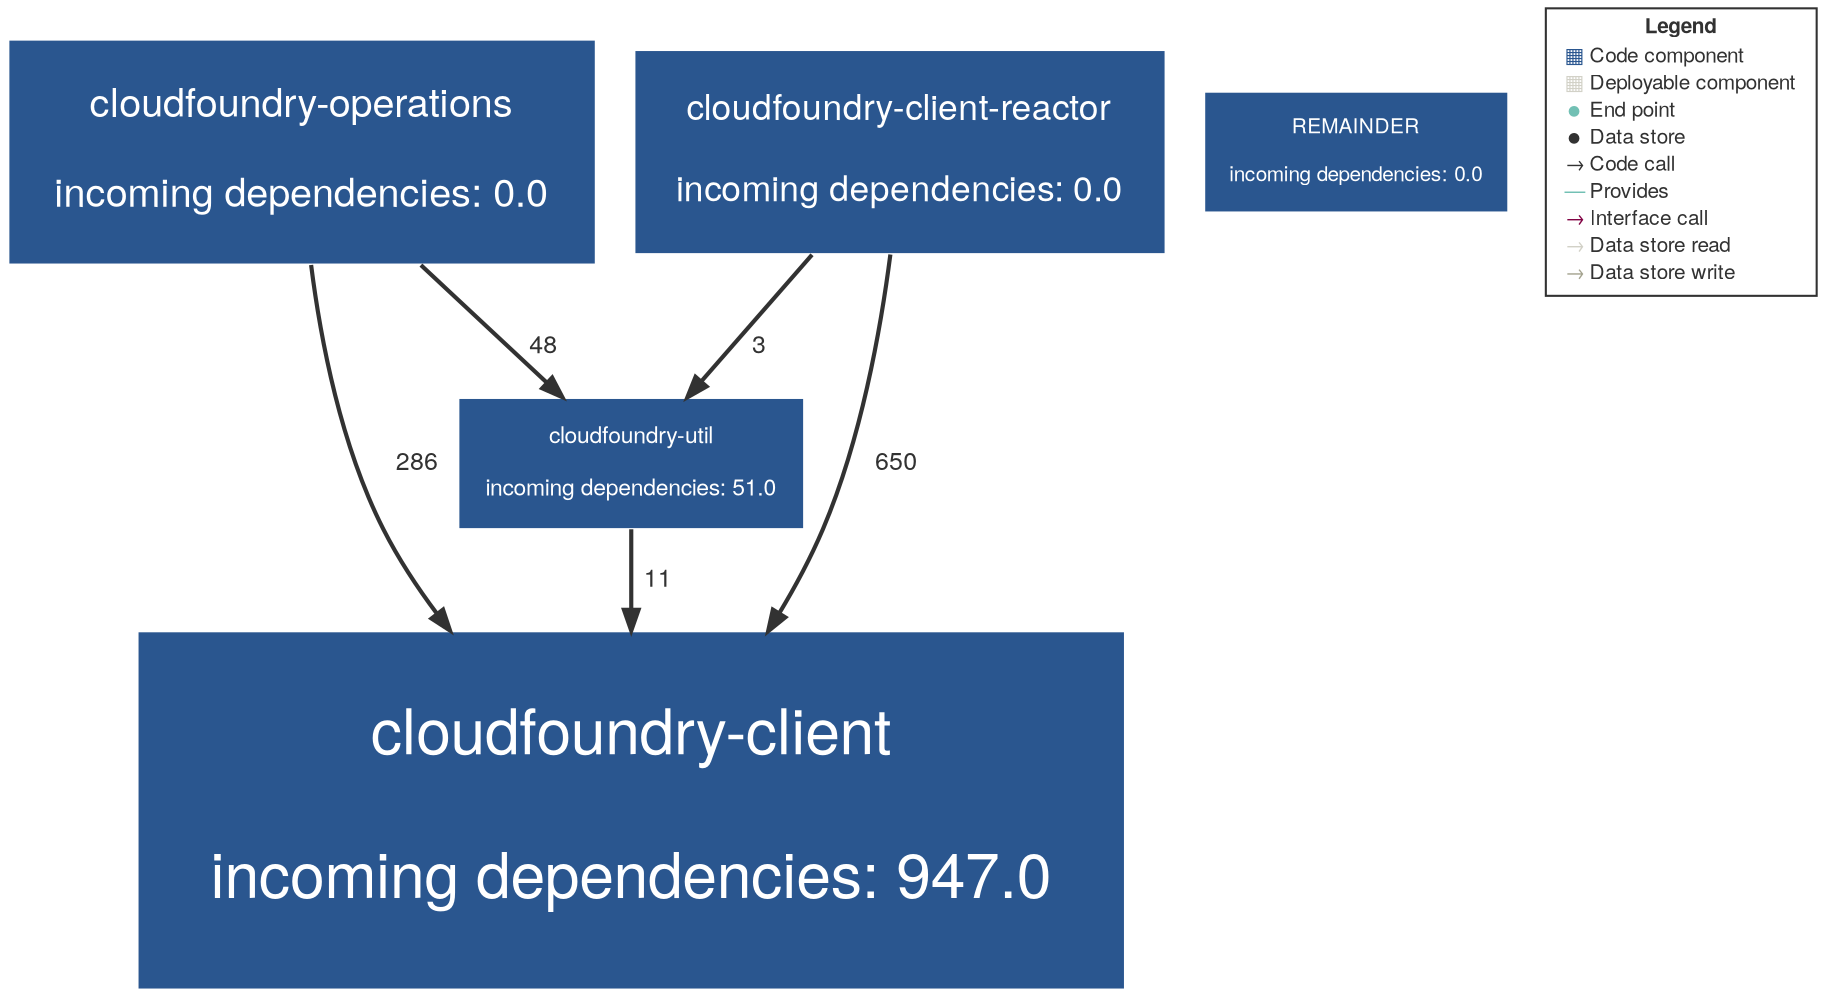 digraph "Graph" {
compound=true
rankdir=TD
"org.cloudfoundry:cloudfoundry-operations@NOT_DEPLOYED" [ shape="box" style="filled" fillcolor="#2A568F" penwidth="1" color="#FFFFFF" fontname="Helvetica Neue" fontcolor="#FFFFFF" fontsize="19" margin="0.304" label="cloudfoundry-operations

incoming dependencies: 0.0" ]
"REMAINDER@NOT_DEPLOYED" [ shape="box" style="filled" fillcolor="#2A568F" penwidth="1" color="#FFFFFF" fontname="Helvetica Neue" fontcolor="#FFFFFF" fontsize="10" margin="0.16" label="REMAINDER

incoming dependencies: 0.0" ]
"org.cloudfoundry:cloudfoundry-util@NOT_DEPLOYED" [ shape="box" style="filled" fillcolor="#2A568F" penwidth="1" color="#FFFFFF" fontname="Helvetica Neue" fontcolor="#FFFFFF" fontsize="11" margin="0.176" label="cloudfoundry-util

incoming dependencies: 51.0" ]
"org.cloudfoundry:cloudfoundry-client@NOT_DEPLOYED" [ shape="box" style="filled" fillcolor="#2A568F" penwidth="1" color="#FFFFFF" fontname="Helvetica Neue" fontcolor="#FFFFFF" fontsize="30" margin="0.48" label="cloudfoundry-client

incoming dependencies: 947.0" ]
"org.cloudfoundry:cloudfoundry-client-reactor@NOT_DEPLOYED" [ shape="box" style="filled" fillcolor="#2A568F" penwidth="1" color="#FFFFFF" fontname="Helvetica Neue" fontcolor="#FFFFFF" fontsize="17" margin="0.272" label="cloudfoundry-client-reactor

incoming dependencies: 0.0" ]
"org.cloudfoundry:cloudfoundry-operations@NOT_DEPLOYED" -> "org.cloudfoundry:cloudfoundry-util@NOT_DEPLOYED" [ penwidth="2" color="#323232" fontcolor="#323232" fontname="Helvetica Neue" fontsize="12" label="  48" ]
"org.cloudfoundry:cloudfoundry-operations@NOT_DEPLOYED" -> "org.cloudfoundry:cloudfoundry-client@NOT_DEPLOYED" [ penwidth="2" color="#323232" fontcolor="#323232" fontname="Helvetica Neue" fontsize="12" label="  286" ]
"org.cloudfoundry:cloudfoundry-util@NOT_DEPLOYED" -> "org.cloudfoundry:cloudfoundry-client@NOT_DEPLOYED" [ penwidth="2" color="#323232" fontcolor="#323232" fontname="Helvetica Neue" fontsize="12" label="  11" ]
"org.cloudfoundry:cloudfoundry-client-reactor@NOT_DEPLOYED" -> "org.cloudfoundry:cloudfoundry-util@NOT_DEPLOYED" [ penwidth="2" color="#323232" fontcolor="#323232" fontname="Helvetica Neue" fontsize="12" label="  3" ]
"org.cloudfoundry:cloudfoundry-client-reactor@NOT_DEPLOYED" -> "org.cloudfoundry:cloudfoundry-client@NOT_DEPLOYED" [ penwidth="2" color="#323232" fontcolor="#323232" fontname="Helvetica Neue" fontsize="12" label="  650" ]
"LEGEND" [ shape="box" style="filled" fillcolor="#FFFFFF" penwidth="1" color="#323232" fontname="Helvetica Neue" fontcolor="#323232" fontsize="10" label=<<TABLE BORDER="0" CELLPADDING="1" CELLSPACING="0">
<TR><TD COLSPAN="2"><B>Legend</B></TD></TR>
<TR><TD><FONT COLOR="#2A568F">&#9638;</FONT></TD><TD ALIGN="left">Code component</TD></TR>
<TR><TD><FONT COLOR="#D2D1C7">&#9638;</FONT></TD><TD ALIGN="left">Deployable component</TD></TR>
<TR><TD><FONT COLOR="#72C0B4">&#9679;</FONT></TD><TD ALIGN="left">End point</TD></TR>
<TR><TD><FONT COLOR="#323232">&#9679;</FONT></TD><TD ALIGN="left">Data store</TD></TR>
<TR><TD><FONT COLOR="#323232">&rarr;</FONT></TD><TD ALIGN="left">Code call</TD></TR>
<TR><TD><FONT COLOR="#72C0B4">&#8212;</FONT></TD><TD ALIGN="left">Provides</TD></TR>
<TR><TD><FONT COLOR="#820445">&rarr;</FONT></TD><TD ALIGN="left">Interface call</TD></TR>
<TR><TD><FONT COLOR="#D2D1C7">&rarr;</FONT></TD><TD ALIGN="left">Data store read</TD></TR>
<TR><TD><FONT COLOR="#A4A38F">&rarr;</FONT></TD><TD ALIGN="left">Data store write</TD></TR>
</TABLE>
>  ]
}
